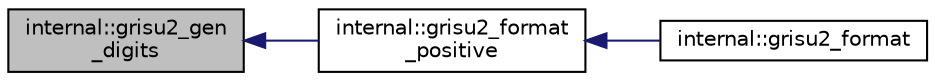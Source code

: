 digraph "internal::grisu2_gen_digits"
{
  edge [fontname="Helvetica",fontsize="10",labelfontname="Helvetica",labelfontsize="10"];
  node [fontname="Helvetica",fontsize="10",shape=record];
  rankdir="LR";
  Node1 [label="internal::grisu2_gen\l_digits",height=0.2,width=0.4,color="black", fillcolor="grey75", style="filled" fontcolor="black"];
  Node1 -> Node2 [dir="back",color="midnightblue",fontsize="10",style="solid",fontname="Helvetica"];
  Node2 [label="internal::grisu2_format\l_positive",height=0.2,width=0.4,color="black", fillcolor="white", style="filled",URL="$namespaceinternal.html#a9d00cd50e0601444d3f6a15cbf08ca74"];
  Node2 -> Node3 [dir="back",color="midnightblue",fontsize="10",style="solid",fontname="Helvetica"];
  Node3 [label="internal::grisu2_format",height=0.2,width=0.4,color="black", fillcolor="white", style="filled",URL="$namespaceinternal.html#a4abf462ca51ab4e37683b0ae29806958"];
}
